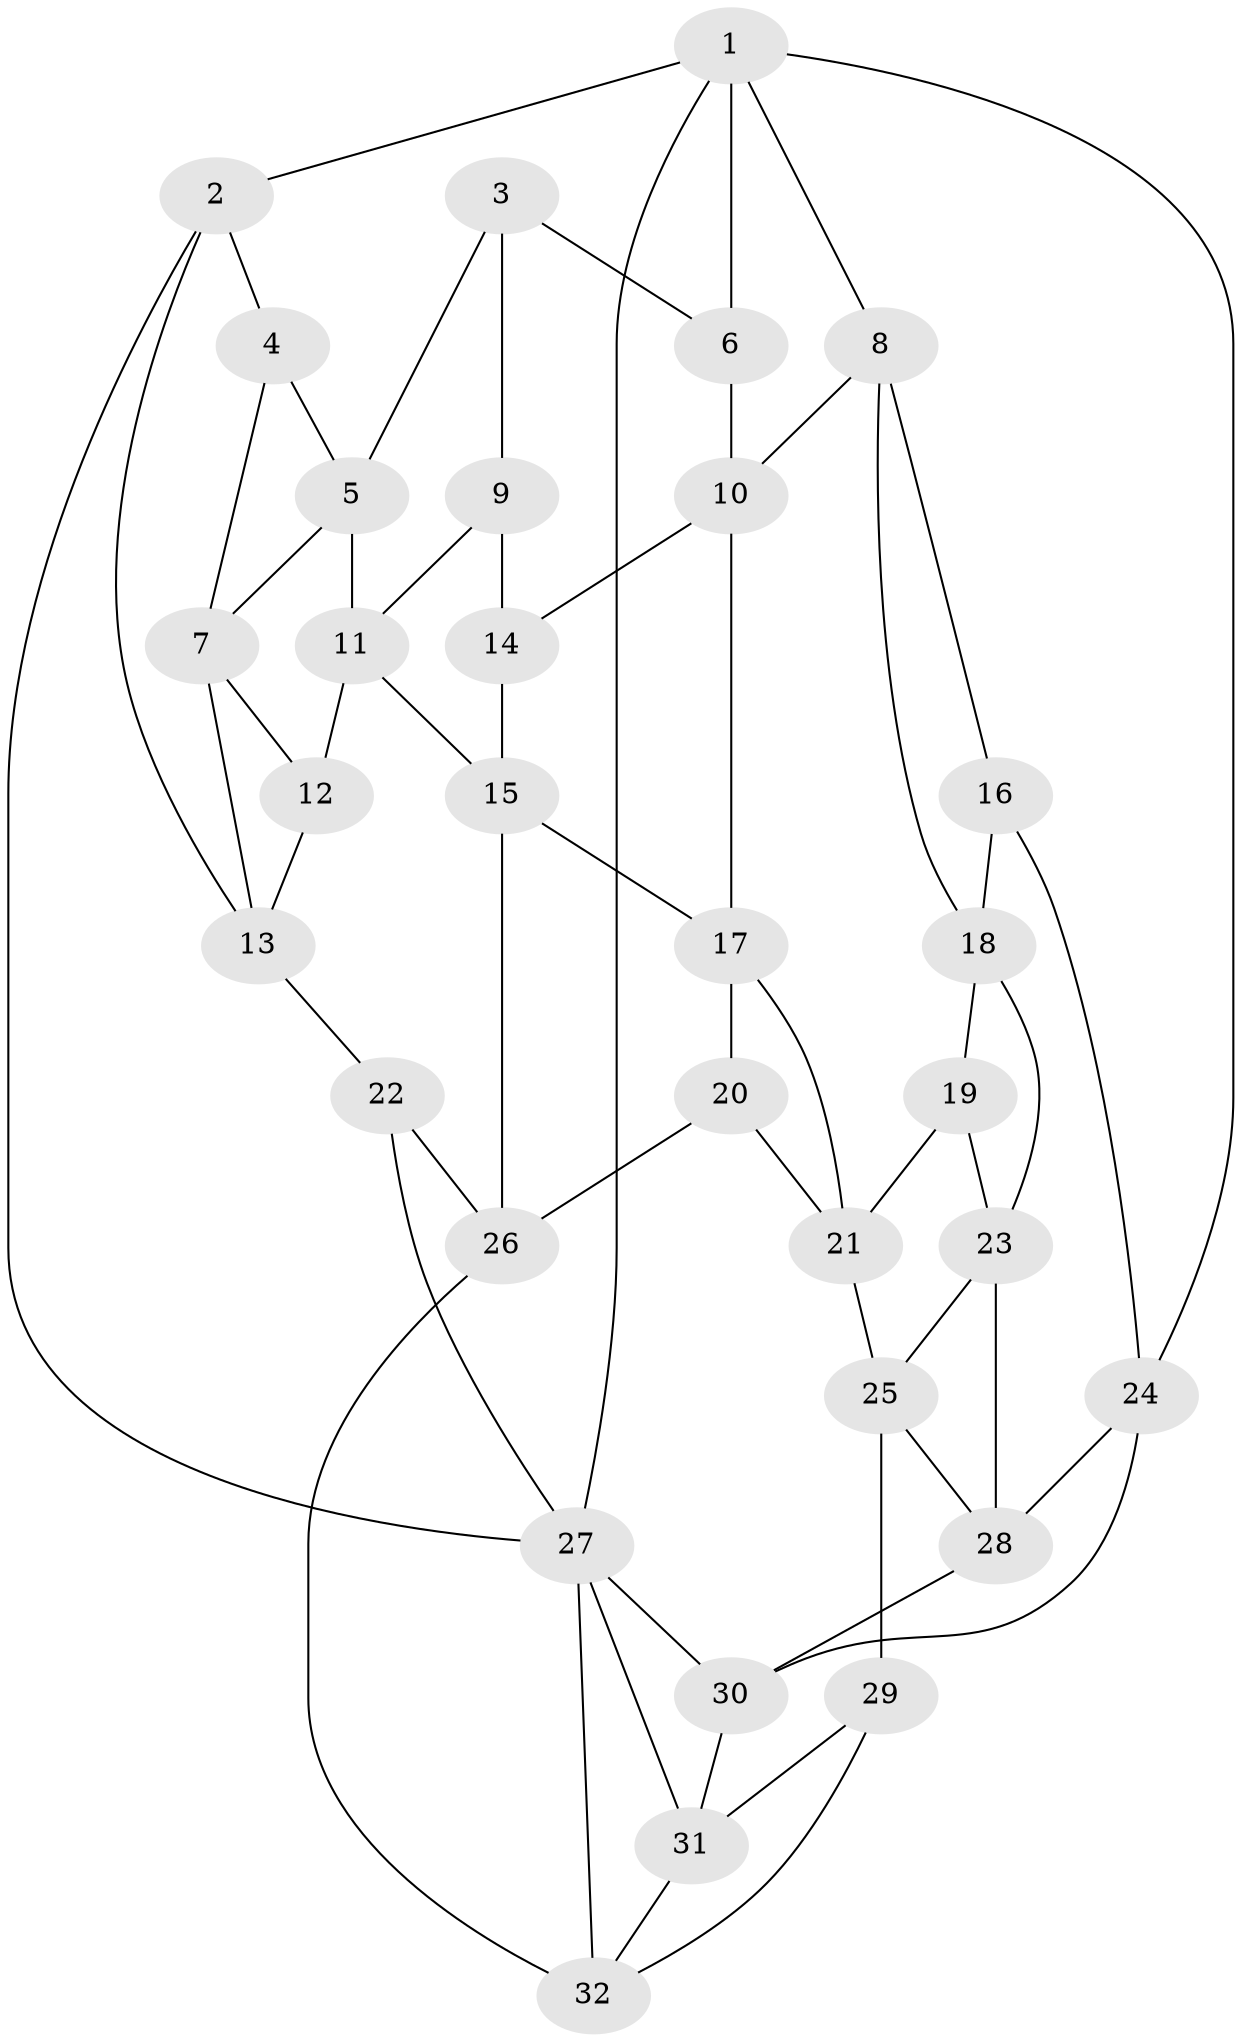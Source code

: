 // original degree distribution, {3: 0.03125, 4: 0.265625, 5: 0.46875, 6: 0.234375}
// Generated by graph-tools (version 1.1) at 2025/03/03/09/25 03:03:11]
// undirected, 32 vertices, 60 edges
graph export_dot {
graph [start="1"]
  node [color=gray90,style=filled];
  1;
  2;
  3;
  4;
  5;
  6;
  7;
  8;
  9;
  10;
  11;
  12;
  13;
  14;
  15;
  16;
  17;
  18;
  19;
  20;
  21;
  22;
  23;
  24;
  25;
  26;
  27;
  28;
  29;
  30;
  31;
  32;
  1 -- 2 [weight=1.0];
  1 -- 6 [weight=1.0];
  1 -- 8 [weight=1.0];
  1 -- 24 [weight=1.0];
  1 -- 27 [weight=1.0];
  2 -- 4 [weight=1.0];
  2 -- 13 [weight=1.0];
  2 -- 27 [weight=1.0];
  3 -- 5 [weight=1.0];
  3 -- 6 [weight=1.0];
  3 -- 9 [weight=1.0];
  4 -- 5 [weight=1.0];
  4 -- 7 [weight=1.0];
  5 -- 7 [weight=1.0];
  5 -- 11 [weight=1.0];
  6 -- 10 [weight=1.0];
  7 -- 12 [weight=1.0];
  7 -- 13 [weight=1.0];
  8 -- 10 [weight=1.0];
  8 -- 16 [weight=1.0];
  8 -- 18 [weight=1.0];
  9 -- 11 [weight=1.0];
  9 -- 14 [weight=2.0];
  10 -- 14 [weight=1.0];
  10 -- 17 [weight=1.0];
  11 -- 12 [weight=1.0];
  11 -- 15 [weight=1.0];
  12 -- 13 [weight=1.0];
  13 -- 22 [weight=1.0];
  14 -- 15 [weight=1.0];
  15 -- 17 [weight=1.0];
  15 -- 26 [weight=1.0];
  16 -- 18 [weight=1.0];
  16 -- 24 [weight=1.0];
  17 -- 20 [weight=1.0];
  17 -- 21 [weight=1.0];
  18 -- 19 [weight=1.0];
  18 -- 23 [weight=1.0];
  19 -- 21 [weight=1.0];
  19 -- 23 [weight=1.0];
  20 -- 21 [weight=1.0];
  20 -- 26 [weight=1.0];
  21 -- 25 [weight=1.0];
  22 -- 26 [weight=1.0];
  22 -- 27 [weight=1.0];
  23 -- 25 [weight=1.0];
  23 -- 28 [weight=1.0];
  24 -- 28 [weight=1.0];
  24 -- 30 [weight=1.0];
  25 -- 28 [weight=1.0];
  25 -- 29 [weight=1.0];
  26 -- 32 [weight=1.0];
  27 -- 30 [weight=1.0];
  27 -- 31 [weight=1.0];
  27 -- 32 [weight=1.0];
  28 -- 30 [weight=1.0];
  29 -- 31 [weight=1.0];
  29 -- 32 [weight=1.0];
  30 -- 31 [weight=1.0];
  31 -- 32 [weight=1.0];
}
